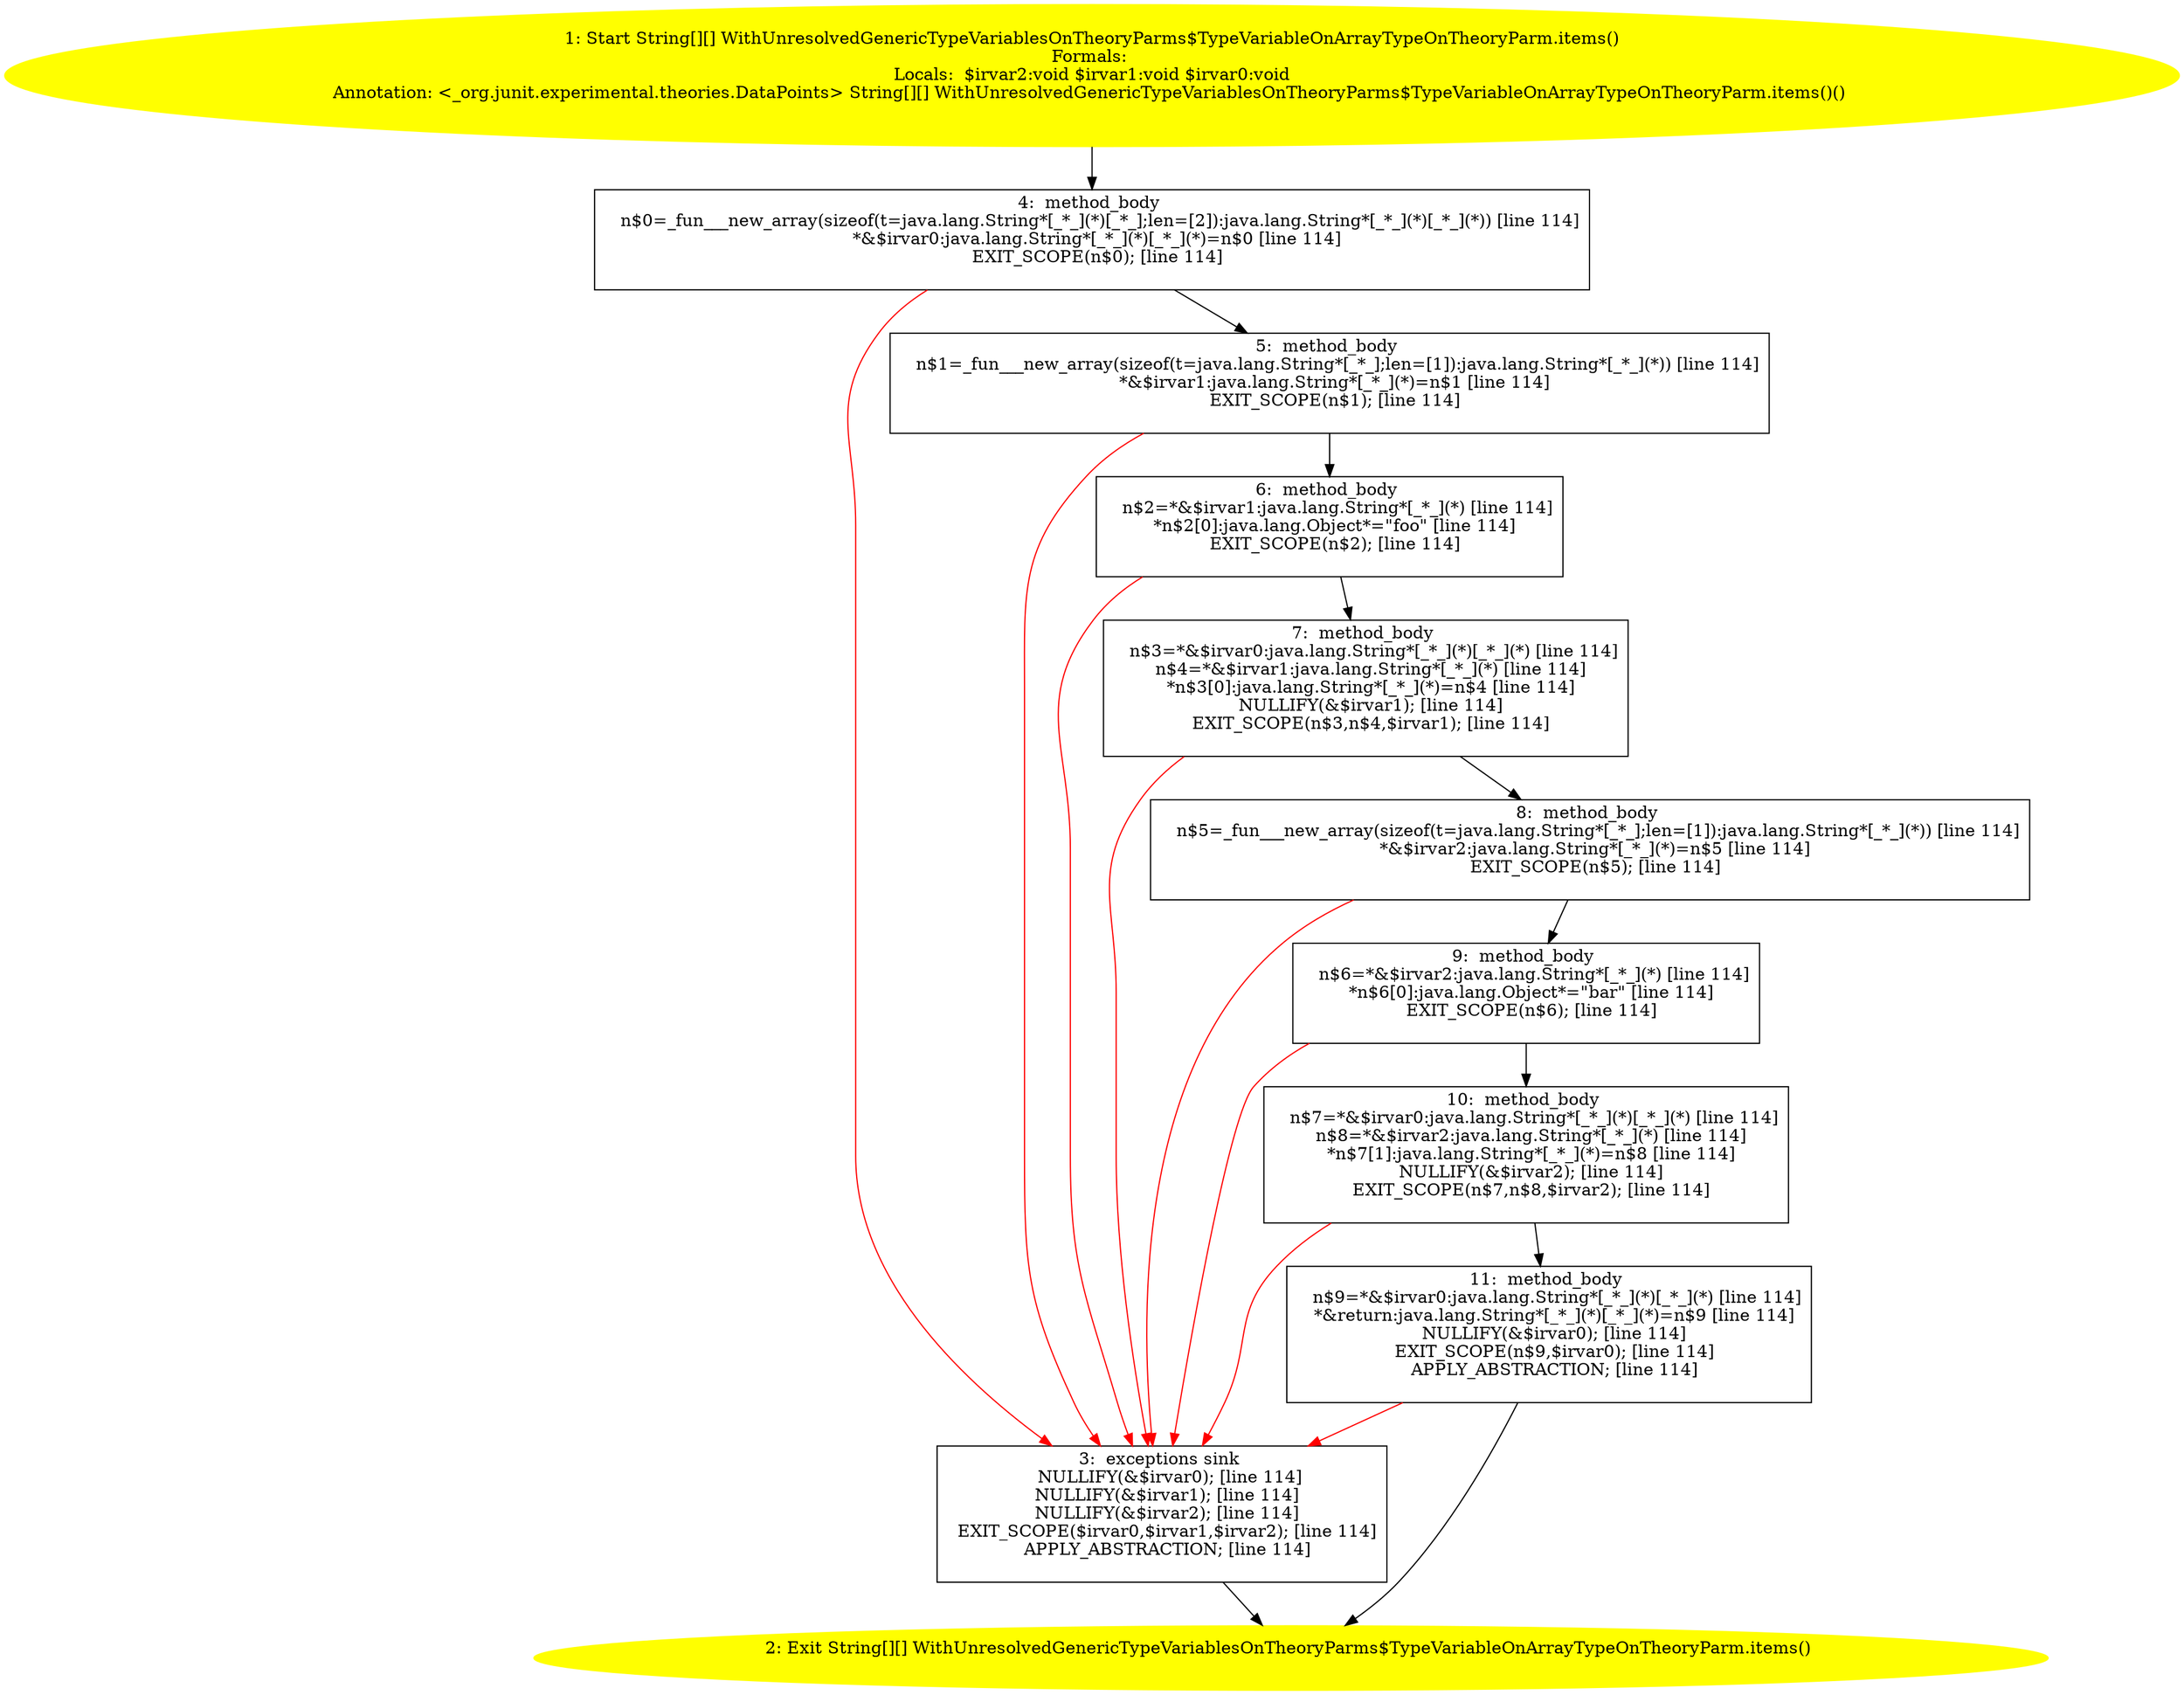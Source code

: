 /* @generated */
digraph cfg {
"org.junit.tests.experimental.theories.runner.WithUnresolvedGenericTypeVariablesOnTheoryParms$TypeVar.0bfdc03e814c892105a5026f1cbc36cb_1" [label="1: Start String[][] WithUnresolvedGenericTypeVariablesOnTheoryParms$TypeVariableOnArrayTypeOnTheoryParm.items()\nFormals: \nLocals:  $irvar2:void $irvar1:void $irvar0:void\nAnnotation: <_org.junit.experimental.theories.DataPoints> String[][] WithUnresolvedGenericTypeVariablesOnTheoryParms$TypeVariableOnArrayTypeOnTheoryParm.items()() \n  " color=yellow style=filled]
	

	 "org.junit.tests.experimental.theories.runner.WithUnresolvedGenericTypeVariablesOnTheoryParms$TypeVar.0bfdc03e814c892105a5026f1cbc36cb_1" -> "org.junit.tests.experimental.theories.runner.WithUnresolvedGenericTypeVariablesOnTheoryParms$TypeVar.0bfdc03e814c892105a5026f1cbc36cb_4" ;
"org.junit.tests.experimental.theories.runner.WithUnresolvedGenericTypeVariablesOnTheoryParms$TypeVar.0bfdc03e814c892105a5026f1cbc36cb_2" [label="2: Exit String[][] WithUnresolvedGenericTypeVariablesOnTheoryParms$TypeVariableOnArrayTypeOnTheoryParm.items() \n  " color=yellow style=filled]
	

"org.junit.tests.experimental.theories.runner.WithUnresolvedGenericTypeVariablesOnTheoryParms$TypeVar.0bfdc03e814c892105a5026f1cbc36cb_3" [label="3:  exceptions sink \n   NULLIFY(&$irvar0); [line 114]\n  NULLIFY(&$irvar1); [line 114]\n  NULLIFY(&$irvar2); [line 114]\n  EXIT_SCOPE($irvar0,$irvar1,$irvar2); [line 114]\n  APPLY_ABSTRACTION; [line 114]\n " shape="box"]
	

	 "org.junit.tests.experimental.theories.runner.WithUnresolvedGenericTypeVariablesOnTheoryParms$TypeVar.0bfdc03e814c892105a5026f1cbc36cb_3" -> "org.junit.tests.experimental.theories.runner.WithUnresolvedGenericTypeVariablesOnTheoryParms$TypeVar.0bfdc03e814c892105a5026f1cbc36cb_2" ;
"org.junit.tests.experimental.theories.runner.WithUnresolvedGenericTypeVariablesOnTheoryParms$TypeVar.0bfdc03e814c892105a5026f1cbc36cb_4" [label="4:  method_body \n   n$0=_fun___new_array(sizeof(t=java.lang.String*[_*_](*)[_*_];len=[2]):java.lang.String*[_*_](*)[_*_](*)) [line 114]\n  *&$irvar0:java.lang.String*[_*_](*)[_*_](*)=n$0 [line 114]\n  EXIT_SCOPE(n$0); [line 114]\n " shape="box"]
	

	 "org.junit.tests.experimental.theories.runner.WithUnresolvedGenericTypeVariablesOnTheoryParms$TypeVar.0bfdc03e814c892105a5026f1cbc36cb_4" -> "org.junit.tests.experimental.theories.runner.WithUnresolvedGenericTypeVariablesOnTheoryParms$TypeVar.0bfdc03e814c892105a5026f1cbc36cb_5" ;
	 "org.junit.tests.experimental.theories.runner.WithUnresolvedGenericTypeVariablesOnTheoryParms$TypeVar.0bfdc03e814c892105a5026f1cbc36cb_4" -> "org.junit.tests.experimental.theories.runner.WithUnresolvedGenericTypeVariablesOnTheoryParms$TypeVar.0bfdc03e814c892105a5026f1cbc36cb_3" [color="red" ];
"org.junit.tests.experimental.theories.runner.WithUnresolvedGenericTypeVariablesOnTheoryParms$TypeVar.0bfdc03e814c892105a5026f1cbc36cb_5" [label="5:  method_body \n   n$1=_fun___new_array(sizeof(t=java.lang.String*[_*_];len=[1]):java.lang.String*[_*_](*)) [line 114]\n  *&$irvar1:java.lang.String*[_*_](*)=n$1 [line 114]\n  EXIT_SCOPE(n$1); [line 114]\n " shape="box"]
	

	 "org.junit.tests.experimental.theories.runner.WithUnresolvedGenericTypeVariablesOnTheoryParms$TypeVar.0bfdc03e814c892105a5026f1cbc36cb_5" -> "org.junit.tests.experimental.theories.runner.WithUnresolvedGenericTypeVariablesOnTheoryParms$TypeVar.0bfdc03e814c892105a5026f1cbc36cb_6" ;
	 "org.junit.tests.experimental.theories.runner.WithUnresolvedGenericTypeVariablesOnTheoryParms$TypeVar.0bfdc03e814c892105a5026f1cbc36cb_5" -> "org.junit.tests.experimental.theories.runner.WithUnresolvedGenericTypeVariablesOnTheoryParms$TypeVar.0bfdc03e814c892105a5026f1cbc36cb_3" [color="red" ];
"org.junit.tests.experimental.theories.runner.WithUnresolvedGenericTypeVariablesOnTheoryParms$TypeVar.0bfdc03e814c892105a5026f1cbc36cb_6" [label="6:  method_body \n   n$2=*&$irvar1:java.lang.String*[_*_](*) [line 114]\n  *n$2[0]:java.lang.Object*=\"foo\" [line 114]\n  EXIT_SCOPE(n$2); [line 114]\n " shape="box"]
	

	 "org.junit.tests.experimental.theories.runner.WithUnresolvedGenericTypeVariablesOnTheoryParms$TypeVar.0bfdc03e814c892105a5026f1cbc36cb_6" -> "org.junit.tests.experimental.theories.runner.WithUnresolvedGenericTypeVariablesOnTheoryParms$TypeVar.0bfdc03e814c892105a5026f1cbc36cb_7" ;
	 "org.junit.tests.experimental.theories.runner.WithUnresolvedGenericTypeVariablesOnTheoryParms$TypeVar.0bfdc03e814c892105a5026f1cbc36cb_6" -> "org.junit.tests.experimental.theories.runner.WithUnresolvedGenericTypeVariablesOnTheoryParms$TypeVar.0bfdc03e814c892105a5026f1cbc36cb_3" [color="red" ];
"org.junit.tests.experimental.theories.runner.WithUnresolvedGenericTypeVariablesOnTheoryParms$TypeVar.0bfdc03e814c892105a5026f1cbc36cb_7" [label="7:  method_body \n   n$3=*&$irvar0:java.lang.String*[_*_](*)[_*_](*) [line 114]\n  n$4=*&$irvar1:java.lang.String*[_*_](*) [line 114]\n  *n$3[0]:java.lang.String*[_*_](*)=n$4 [line 114]\n  NULLIFY(&$irvar1); [line 114]\n  EXIT_SCOPE(n$3,n$4,$irvar1); [line 114]\n " shape="box"]
	

	 "org.junit.tests.experimental.theories.runner.WithUnresolvedGenericTypeVariablesOnTheoryParms$TypeVar.0bfdc03e814c892105a5026f1cbc36cb_7" -> "org.junit.tests.experimental.theories.runner.WithUnresolvedGenericTypeVariablesOnTheoryParms$TypeVar.0bfdc03e814c892105a5026f1cbc36cb_8" ;
	 "org.junit.tests.experimental.theories.runner.WithUnresolvedGenericTypeVariablesOnTheoryParms$TypeVar.0bfdc03e814c892105a5026f1cbc36cb_7" -> "org.junit.tests.experimental.theories.runner.WithUnresolvedGenericTypeVariablesOnTheoryParms$TypeVar.0bfdc03e814c892105a5026f1cbc36cb_3" [color="red" ];
"org.junit.tests.experimental.theories.runner.WithUnresolvedGenericTypeVariablesOnTheoryParms$TypeVar.0bfdc03e814c892105a5026f1cbc36cb_8" [label="8:  method_body \n   n$5=_fun___new_array(sizeof(t=java.lang.String*[_*_];len=[1]):java.lang.String*[_*_](*)) [line 114]\n  *&$irvar2:java.lang.String*[_*_](*)=n$5 [line 114]\n  EXIT_SCOPE(n$5); [line 114]\n " shape="box"]
	

	 "org.junit.tests.experimental.theories.runner.WithUnresolvedGenericTypeVariablesOnTheoryParms$TypeVar.0bfdc03e814c892105a5026f1cbc36cb_8" -> "org.junit.tests.experimental.theories.runner.WithUnresolvedGenericTypeVariablesOnTheoryParms$TypeVar.0bfdc03e814c892105a5026f1cbc36cb_9" ;
	 "org.junit.tests.experimental.theories.runner.WithUnresolvedGenericTypeVariablesOnTheoryParms$TypeVar.0bfdc03e814c892105a5026f1cbc36cb_8" -> "org.junit.tests.experimental.theories.runner.WithUnresolvedGenericTypeVariablesOnTheoryParms$TypeVar.0bfdc03e814c892105a5026f1cbc36cb_3" [color="red" ];
"org.junit.tests.experimental.theories.runner.WithUnresolvedGenericTypeVariablesOnTheoryParms$TypeVar.0bfdc03e814c892105a5026f1cbc36cb_9" [label="9:  method_body \n   n$6=*&$irvar2:java.lang.String*[_*_](*) [line 114]\n  *n$6[0]:java.lang.Object*=\"bar\" [line 114]\n  EXIT_SCOPE(n$6); [line 114]\n " shape="box"]
	

	 "org.junit.tests.experimental.theories.runner.WithUnresolvedGenericTypeVariablesOnTheoryParms$TypeVar.0bfdc03e814c892105a5026f1cbc36cb_9" -> "org.junit.tests.experimental.theories.runner.WithUnresolvedGenericTypeVariablesOnTheoryParms$TypeVar.0bfdc03e814c892105a5026f1cbc36cb_10" ;
	 "org.junit.tests.experimental.theories.runner.WithUnresolvedGenericTypeVariablesOnTheoryParms$TypeVar.0bfdc03e814c892105a5026f1cbc36cb_9" -> "org.junit.tests.experimental.theories.runner.WithUnresolvedGenericTypeVariablesOnTheoryParms$TypeVar.0bfdc03e814c892105a5026f1cbc36cb_3" [color="red" ];
"org.junit.tests.experimental.theories.runner.WithUnresolvedGenericTypeVariablesOnTheoryParms$TypeVar.0bfdc03e814c892105a5026f1cbc36cb_10" [label="10:  method_body \n   n$7=*&$irvar0:java.lang.String*[_*_](*)[_*_](*) [line 114]\n  n$8=*&$irvar2:java.lang.String*[_*_](*) [line 114]\n  *n$7[1]:java.lang.String*[_*_](*)=n$8 [line 114]\n  NULLIFY(&$irvar2); [line 114]\n  EXIT_SCOPE(n$7,n$8,$irvar2); [line 114]\n " shape="box"]
	

	 "org.junit.tests.experimental.theories.runner.WithUnresolvedGenericTypeVariablesOnTheoryParms$TypeVar.0bfdc03e814c892105a5026f1cbc36cb_10" -> "org.junit.tests.experimental.theories.runner.WithUnresolvedGenericTypeVariablesOnTheoryParms$TypeVar.0bfdc03e814c892105a5026f1cbc36cb_11" ;
	 "org.junit.tests.experimental.theories.runner.WithUnresolvedGenericTypeVariablesOnTheoryParms$TypeVar.0bfdc03e814c892105a5026f1cbc36cb_10" -> "org.junit.tests.experimental.theories.runner.WithUnresolvedGenericTypeVariablesOnTheoryParms$TypeVar.0bfdc03e814c892105a5026f1cbc36cb_3" [color="red" ];
"org.junit.tests.experimental.theories.runner.WithUnresolvedGenericTypeVariablesOnTheoryParms$TypeVar.0bfdc03e814c892105a5026f1cbc36cb_11" [label="11:  method_body \n   n$9=*&$irvar0:java.lang.String*[_*_](*)[_*_](*) [line 114]\n  *&return:java.lang.String*[_*_](*)[_*_](*)=n$9 [line 114]\n  NULLIFY(&$irvar0); [line 114]\n  EXIT_SCOPE(n$9,$irvar0); [line 114]\n  APPLY_ABSTRACTION; [line 114]\n " shape="box"]
	

	 "org.junit.tests.experimental.theories.runner.WithUnresolvedGenericTypeVariablesOnTheoryParms$TypeVar.0bfdc03e814c892105a5026f1cbc36cb_11" -> "org.junit.tests.experimental.theories.runner.WithUnresolvedGenericTypeVariablesOnTheoryParms$TypeVar.0bfdc03e814c892105a5026f1cbc36cb_2" ;
	 "org.junit.tests.experimental.theories.runner.WithUnresolvedGenericTypeVariablesOnTheoryParms$TypeVar.0bfdc03e814c892105a5026f1cbc36cb_11" -> "org.junit.tests.experimental.theories.runner.WithUnresolvedGenericTypeVariablesOnTheoryParms$TypeVar.0bfdc03e814c892105a5026f1cbc36cb_3" [color="red" ];
}
